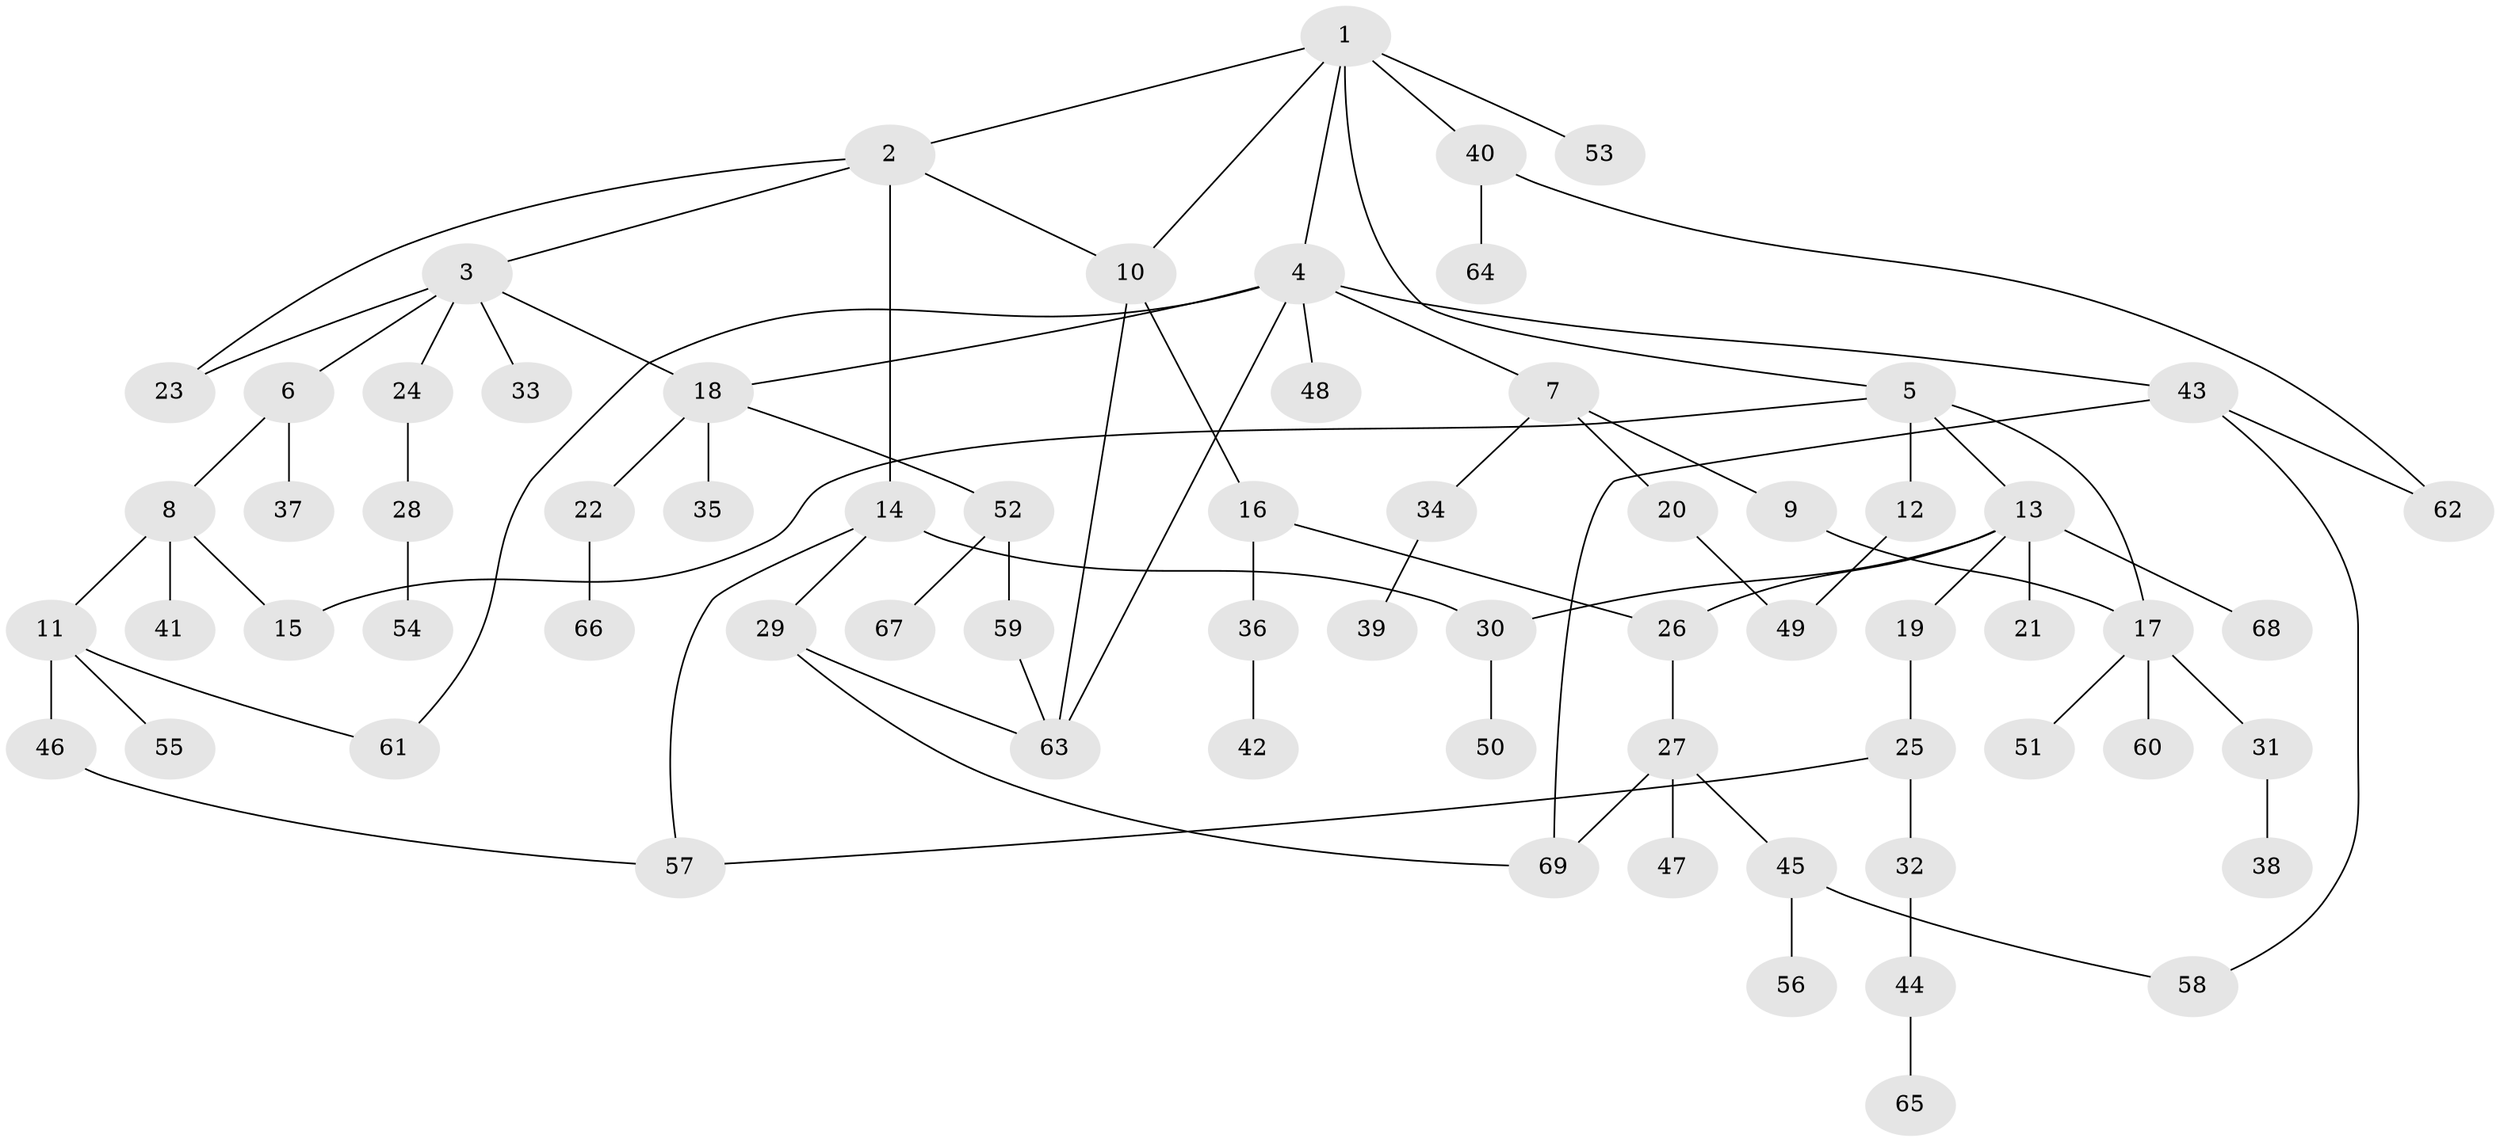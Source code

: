 // Generated by graph-tools (version 1.1) at 2025/42/03/09/25 04:42:36]
// undirected, 69 vertices, 86 edges
graph export_dot {
graph [start="1"]
  node [color=gray90,style=filled];
  1;
  2;
  3;
  4;
  5;
  6;
  7;
  8;
  9;
  10;
  11;
  12;
  13;
  14;
  15;
  16;
  17;
  18;
  19;
  20;
  21;
  22;
  23;
  24;
  25;
  26;
  27;
  28;
  29;
  30;
  31;
  32;
  33;
  34;
  35;
  36;
  37;
  38;
  39;
  40;
  41;
  42;
  43;
  44;
  45;
  46;
  47;
  48;
  49;
  50;
  51;
  52;
  53;
  54;
  55;
  56;
  57;
  58;
  59;
  60;
  61;
  62;
  63;
  64;
  65;
  66;
  67;
  68;
  69;
  1 -- 2;
  1 -- 4;
  1 -- 5;
  1 -- 40;
  1 -- 53;
  1 -- 10;
  2 -- 3;
  2 -- 10;
  2 -- 14;
  2 -- 23;
  3 -- 6;
  3 -- 23;
  3 -- 24;
  3 -- 33;
  3 -- 18;
  4 -- 7;
  4 -- 18;
  4 -- 43;
  4 -- 48;
  4 -- 61;
  4 -- 63;
  5 -- 12;
  5 -- 13;
  5 -- 15;
  5 -- 17;
  6 -- 8;
  6 -- 37;
  7 -- 9;
  7 -- 20;
  7 -- 34;
  8 -- 11;
  8 -- 15;
  8 -- 41;
  9 -- 17;
  10 -- 16;
  10 -- 63;
  11 -- 46;
  11 -- 55;
  11 -- 61;
  12 -- 49;
  13 -- 19;
  13 -- 21;
  13 -- 26;
  13 -- 68;
  13 -- 30;
  14 -- 29;
  14 -- 30;
  14 -- 57;
  16 -- 36;
  16 -- 26;
  17 -- 31;
  17 -- 51;
  17 -- 60;
  18 -- 22;
  18 -- 35;
  18 -- 52;
  19 -- 25;
  20 -- 49;
  22 -- 66;
  24 -- 28;
  25 -- 32;
  25 -- 57;
  26 -- 27;
  27 -- 45;
  27 -- 47;
  27 -- 69;
  28 -- 54;
  29 -- 69;
  29 -- 63;
  30 -- 50;
  31 -- 38;
  32 -- 44;
  34 -- 39;
  36 -- 42;
  40 -- 62;
  40 -- 64;
  43 -- 69;
  43 -- 58;
  43 -- 62;
  44 -- 65;
  45 -- 56;
  45 -- 58;
  46 -- 57;
  52 -- 59;
  52 -- 67;
  59 -- 63;
}
